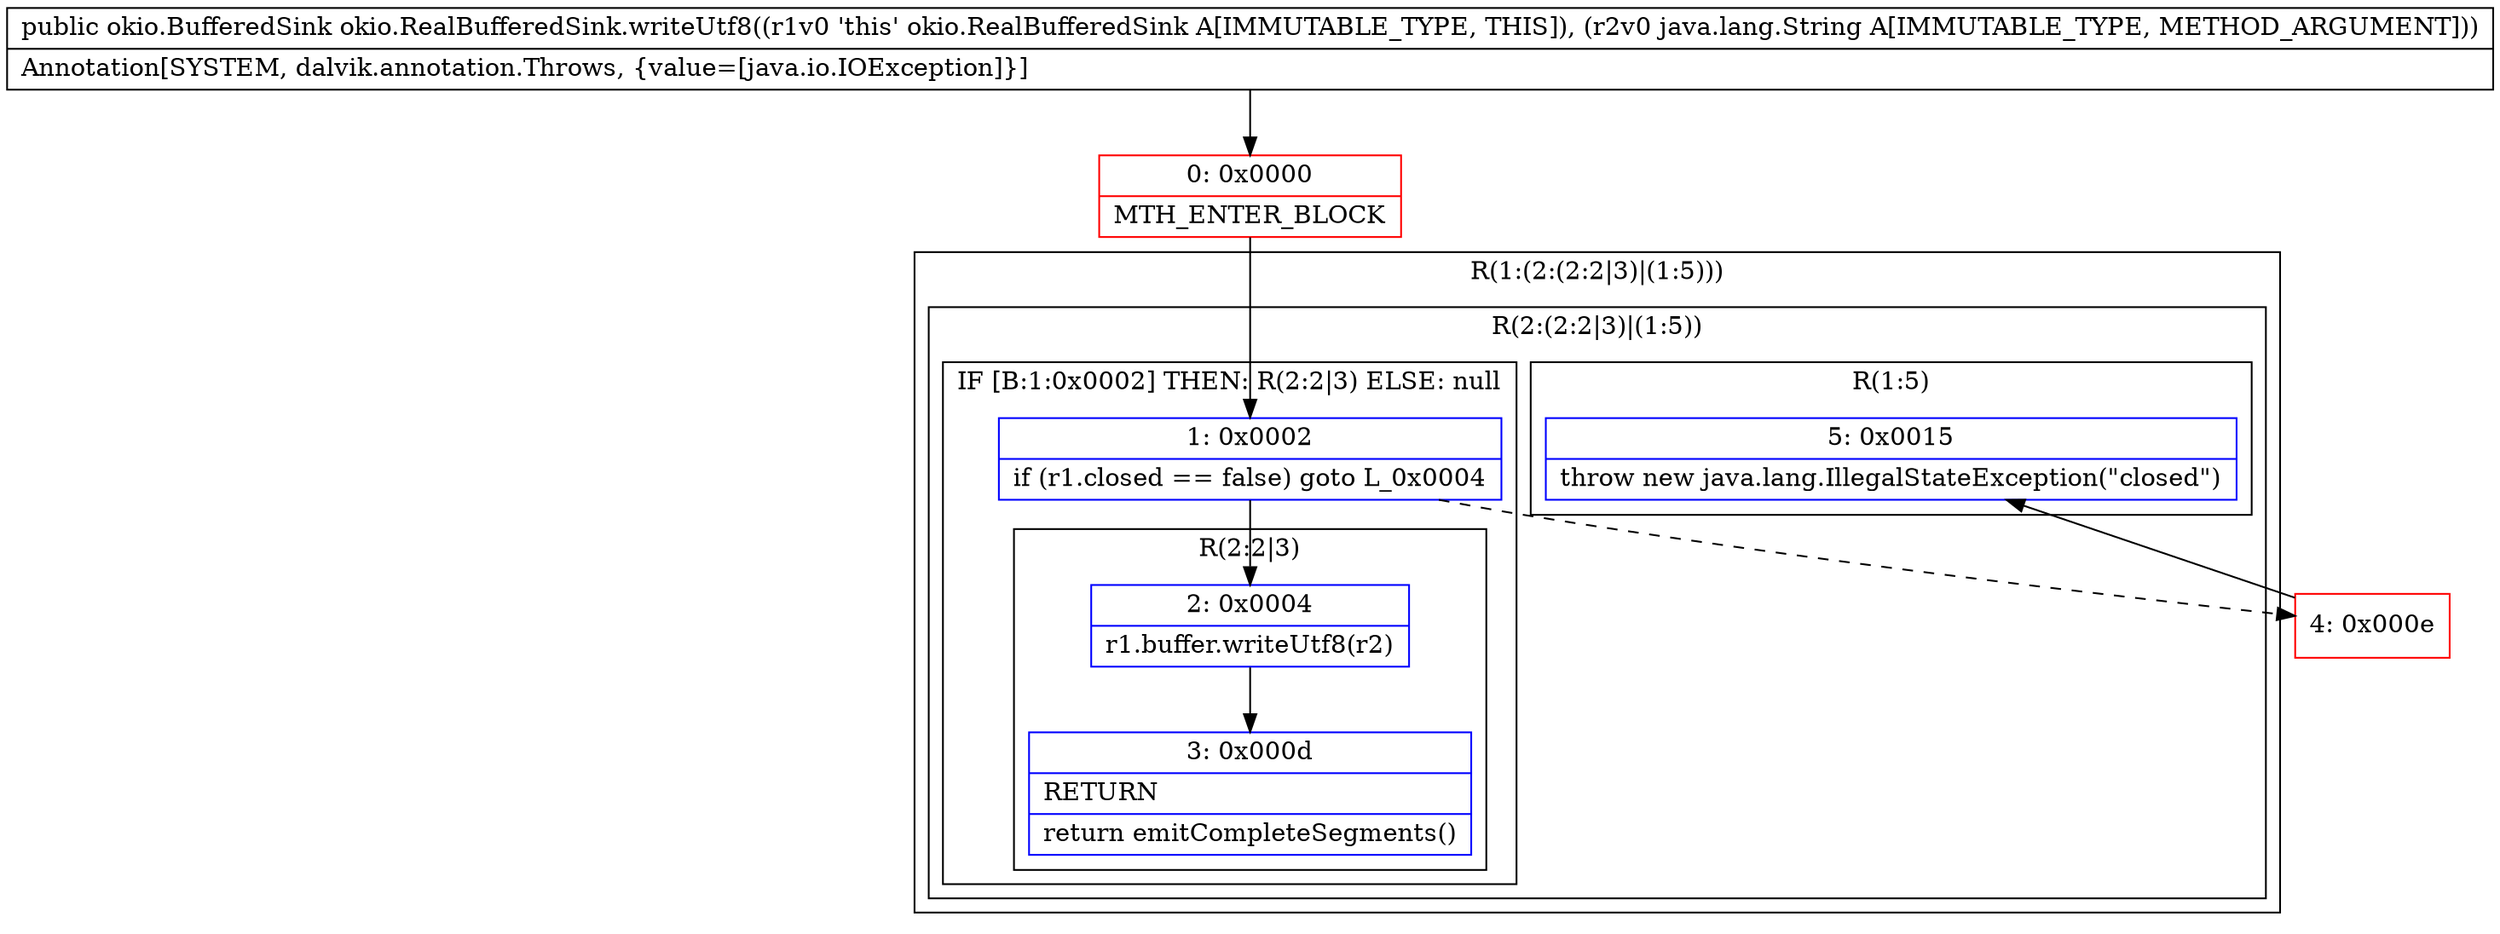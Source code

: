 digraph "CFG forokio.RealBufferedSink.writeUtf8(Ljava\/lang\/String;)Lokio\/BufferedSink;" {
subgraph cluster_Region_367319688 {
label = "R(1:(2:(2:2|3)|(1:5)))";
node [shape=record,color=blue];
subgraph cluster_Region_1886399023 {
label = "R(2:(2:2|3)|(1:5))";
node [shape=record,color=blue];
subgraph cluster_IfRegion_2063833681 {
label = "IF [B:1:0x0002] THEN: R(2:2|3) ELSE: null";
node [shape=record,color=blue];
Node_1 [shape=record,label="{1\:\ 0x0002|if (r1.closed == false) goto L_0x0004\l}"];
subgraph cluster_Region_1986742168 {
label = "R(2:2|3)";
node [shape=record,color=blue];
Node_2 [shape=record,label="{2\:\ 0x0004|r1.buffer.writeUtf8(r2)\l}"];
Node_3 [shape=record,label="{3\:\ 0x000d|RETURN\l|return emitCompleteSegments()\l}"];
}
}
subgraph cluster_Region_1172890439 {
label = "R(1:5)";
node [shape=record,color=blue];
Node_5 [shape=record,label="{5\:\ 0x0015|throw new java.lang.IllegalStateException(\"closed\")\l}"];
}
}
}
Node_0 [shape=record,color=red,label="{0\:\ 0x0000|MTH_ENTER_BLOCK\l}"];
Node_4 [shape=record,color=red,label="{4\:\ 0x000e}"];
MethodNode[shape=record,label="{public okio.BufferedSink okio.RealBufferedSink.writeUtf8((r1v0 'this' okio.RealBufferedSink A[IMMUTABLE_TYPE, THIS]), (r2v0 java.lang.String A[IMMUTABLE_TYPE, METHOD_ARGUMENT]))  | Annotation[SYSTEM, dalvik.annotation.Throws, \{value=[java.io.IOException]\}]\l}"];
MethodNode -> Node_0;
Node_1 -> Node_2;
Node_1 -> Node_4[style=dashed];
Node_2 -> Node_3;
Node_0 -> Node_1;
Node_4 -> Node_5;
}

